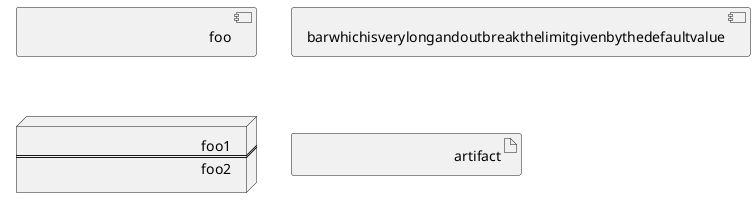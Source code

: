 {
  "sha1": "g0r8clakpeqx4c3jh372bwibpqdtt26",
  "insertion": {
    "when": "2024-06-01T09:03:06.975Z",
    "user": "plantuml@gmail.com"
  }
}
@startuml
skinparam defaultTextAlignment right
skinparam minClassWidth 200
component foo
component barwhichisverylongandoutbreakthelimitgivenbythedefaultvalue
node node [
foo1
====
foo2
]
artifact artifact
@enduml
